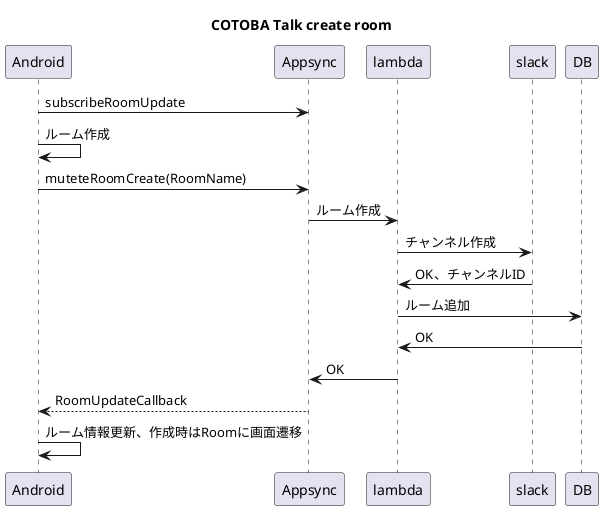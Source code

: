 @startuml

title COTOBA Talk create room

Android -> Appsync:subscribeRoomUpdate
Android -> Android:ルーム作成
Android -> Appsync:muteteRoomCreate(RoomName)
Appsync -> lambda:ルーム作成
lambda -> slack:チャンネル作成
slack -> lambda:OK、チャンネルID
lambda -> DB:ルーム追加
DB -> lambda:OK
lambda -> Appsync:OK
Appsync --> Android:RoomUpdateCallback
Android -> Android:ルーム情報更新、作成時はRoomに画面遷移

@enduml